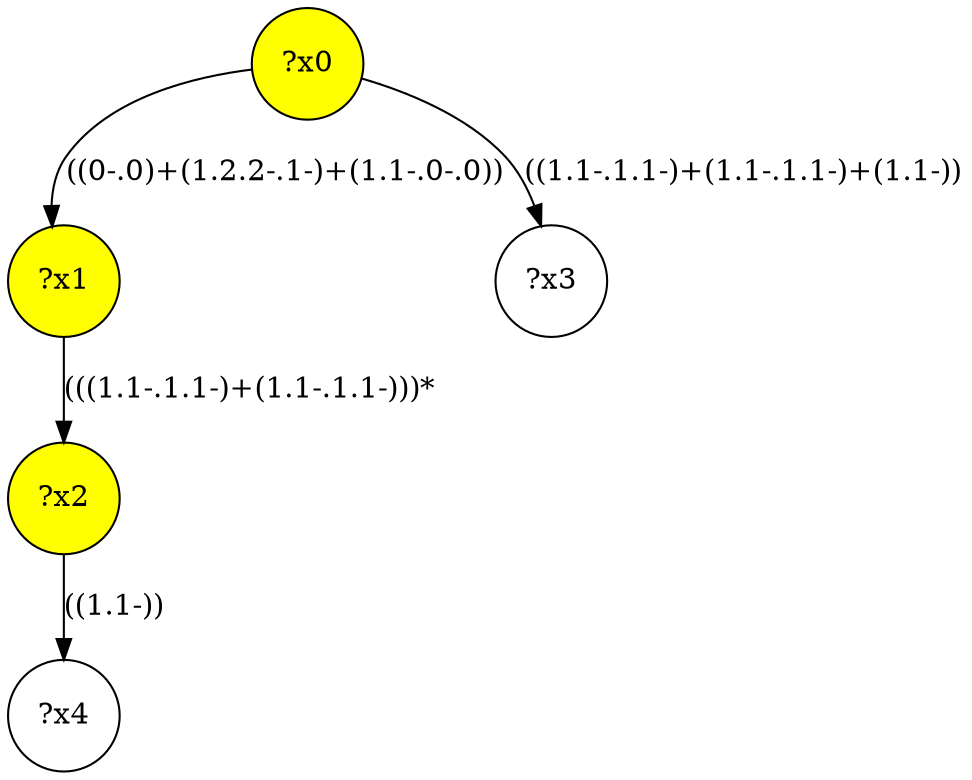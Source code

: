 digraph g {
	x2 [fillcolor="yellow", style="filled," shape=circle, label="?x2"];
	x1 [fillcolor="yellow", style="filled," shape=circle, label="?x1"];
	x0 [fillcolor="yellow", style="filled," shape=circle, label="?x0"];
	x0 -> x1 [label="((0-.0)+(1.2.2-.1-)+(1.1-.0-.0))"];
	x1 -> x2 [label="(((1.1-.1.1-)+(1.1-.1.1-)))*"];
	x3 [shape=circle, label="?x3"];
	x0 -> x3 [label="((1.1-.1.1-)+(1.1-.1.1-)+(1.1-))"];
	x4 [shape=circle, label="?x4"];
	x2 -> x4 [label="((1.1-))"];
}
